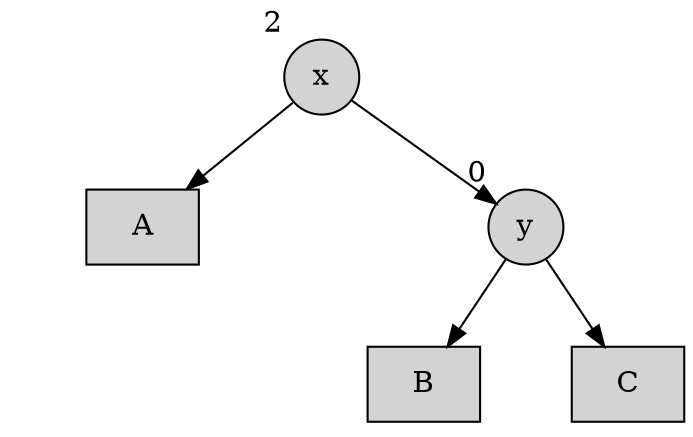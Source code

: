 digraph {
    rankdir=TB;

    node [shape=circle style=filled]

    a1 -> b1;
    a1 -> b12 [style=invis weight=10];
    a1 -> b2;

    b1 -> c1 [style=invis]
    b1 -> c12 [style=invis weight=10];
    b1 -> c2 [style=invis]

    b2 -> c3
    b2 -> c34 [style=invis weight=10];
    b2 -> c4

    a1 [label="x" xlabel=2];
    b1 [label="A" shape=rect];
    b2 [label="y" xlabel=0];
    c1 [style=invis];
    c2 [style=invis];
    c3 [label="B" shape=rect];
    c4 [label="C" shape=rect];

    b12 [label="" width=.1 style=invis];
    c12 [label="" width=.1 style=invis];
    c34 [label="" width=.1 style=invis];

    {rank = same; c12 b12 c34 }
}
